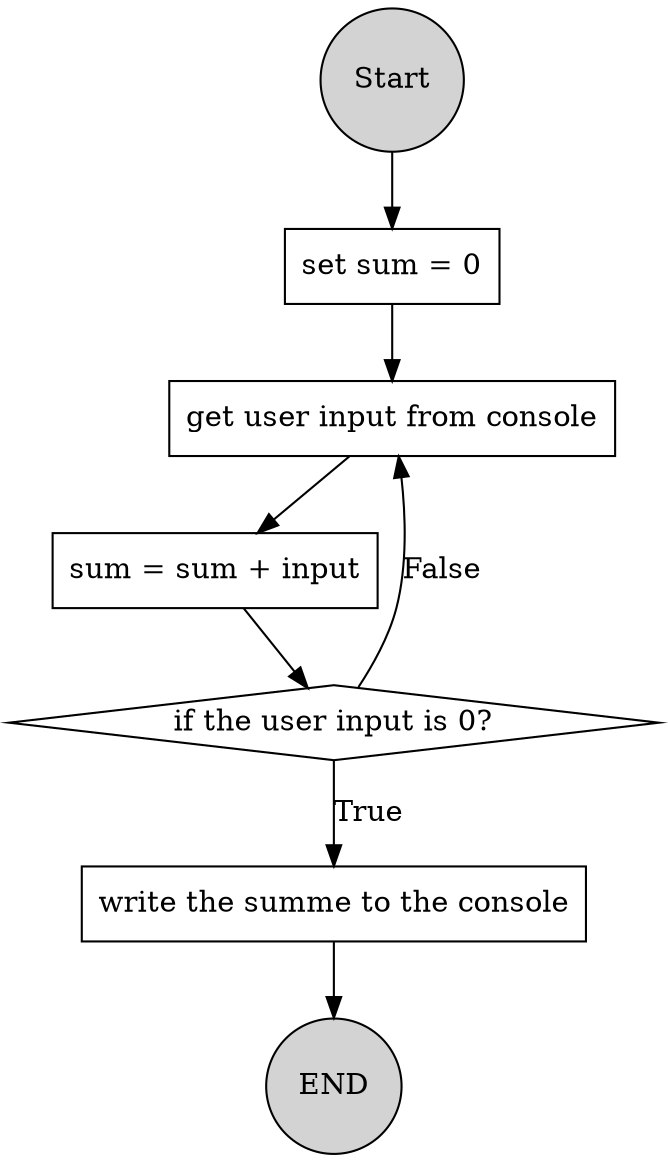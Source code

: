 digraph p1{
    start[label="Start" shape=circle style=filled]
    setup[label="set sum = 0" shape=box]
    getInput[label="get user input from console" shape=box]
    addInputToSum[label="sum = sum + input" shape=box]
    ifInput[label="if the user input is 0?" shape=diamond]
    write[label="write the summe to the console" shape=box]
    end[label="END" shape=circle style=filled]

    start -> setup
    setup -> getInput
    getInput -> addInputToSum
    addInputToSum -> ifInput
    ifInput -> write[label="True"]
    ifInput -> getInput[label="False"]
    write -> end
}